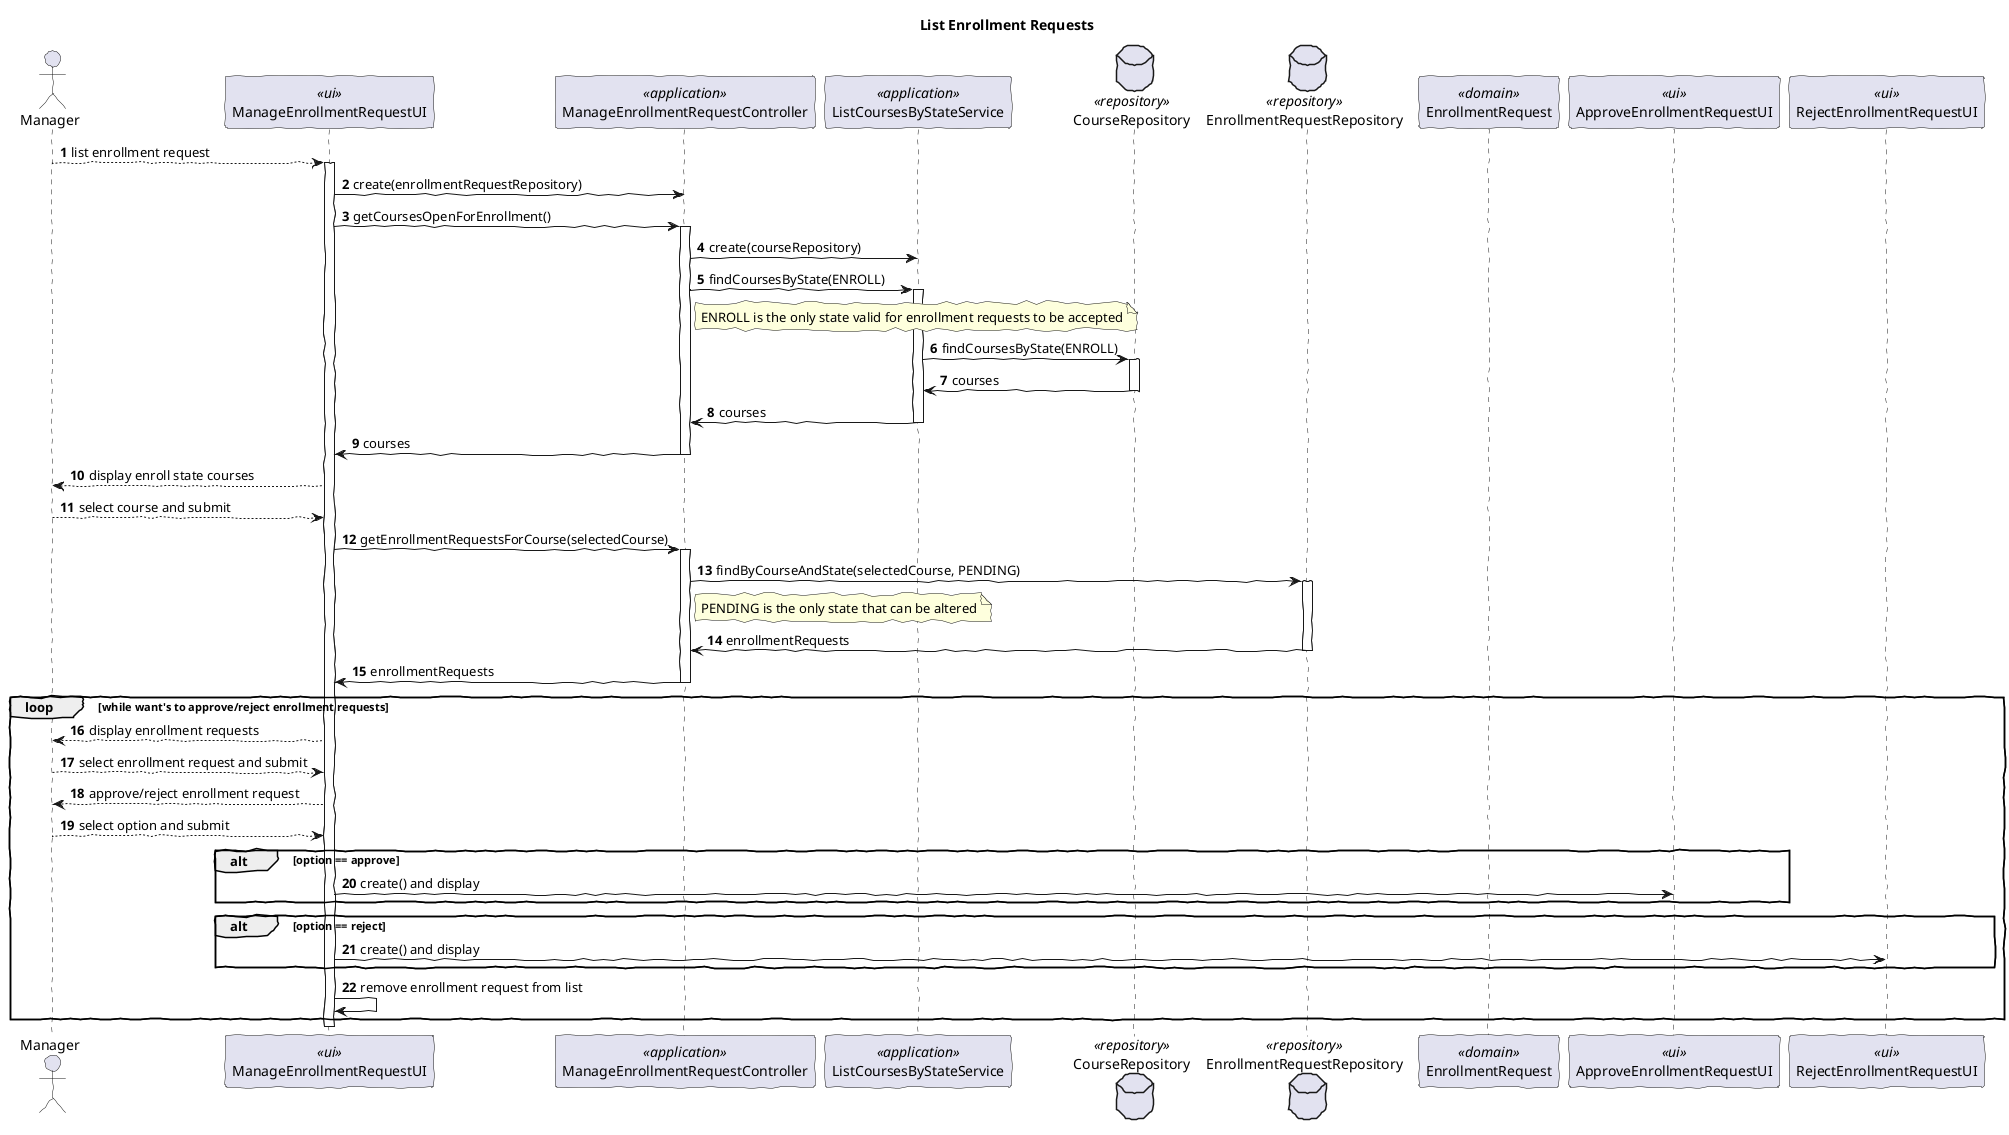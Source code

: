 @startuml

autonumber
skinparam handwritten true
skinparam packageStyle rect
skinparam defaultFontName FG Virgil
skinparam shadowing false

title List Enrollment Requests

actor "Manager" as M
participant "ManageEnrollmentRequestUI" as UI <<ui>>
participant "ManageEnrollmentRequestController" as Controller <<application>>
participant "ListCoursesByStateService" as ListCourses <<application>>
database "CourseRepository" as CRepo <<repository>>
database "EnrollmentRequestRepository" as ERepo <<repository>>
participant "EnrollmentRequest" as Er <<domain>>
participant "ApproveEnrollmentRequestUI" as AEUI <<ui>>
participant "RejectEnrollmentRequestUI" as REUI <<ui>>

M --> UI: list enrollment request

activate UI

UI -> Controller: create(enrollmentRequestRepository)

UI -> Controller: getCoursesOpenForEnrollment()

activate Controller

Controller -> ListCourses: create(courseRepository)

Controller -> ListCourses: findCoursesByState(ENROLL)

note right of Controller: ENROLL is the only state valid for enrollment requests to be accepted

activate ListCourses

ListCourses -> CRepo: findCoursesByState(ENROLL)

activate CRepo

CRepo -> ListCourses: courses

deactivate CRepo

ListCourses -> Controller: courses

deactivate ListCourses

Controller -> UI: courses

deactivate Controller

UI --> M: display enroll state courses

M --> UI: select course and submit

UI -> Controller: getEnrollmentRequestsForCourse(selectedCourse)

activate Controller

Controller -> ERepo: findByCourseAndState(selectedCourse, PENDING)

note right of Controller: PENDING is the only state that can be altered

activate ERepo

ERepo -> Controller: enrollmentRequests

deactivate ERepo

Controller -> UI: enrollmentRequests

deactivate Controller

loop while want's to approve/reject enrollment requests

UI --> M: display enrollment requests

M --> UI: select enrollment request and submit

UI --> M: approve/reject enrollment request

M --> UI: select option and submit

alt option == approve

UI -> AEUI: create() and display

end

alt option == reject

UI -> REUI: create() and display

end

UI -> UI: remove enrollment request from list

end loop

deactivate UI

@enduml
